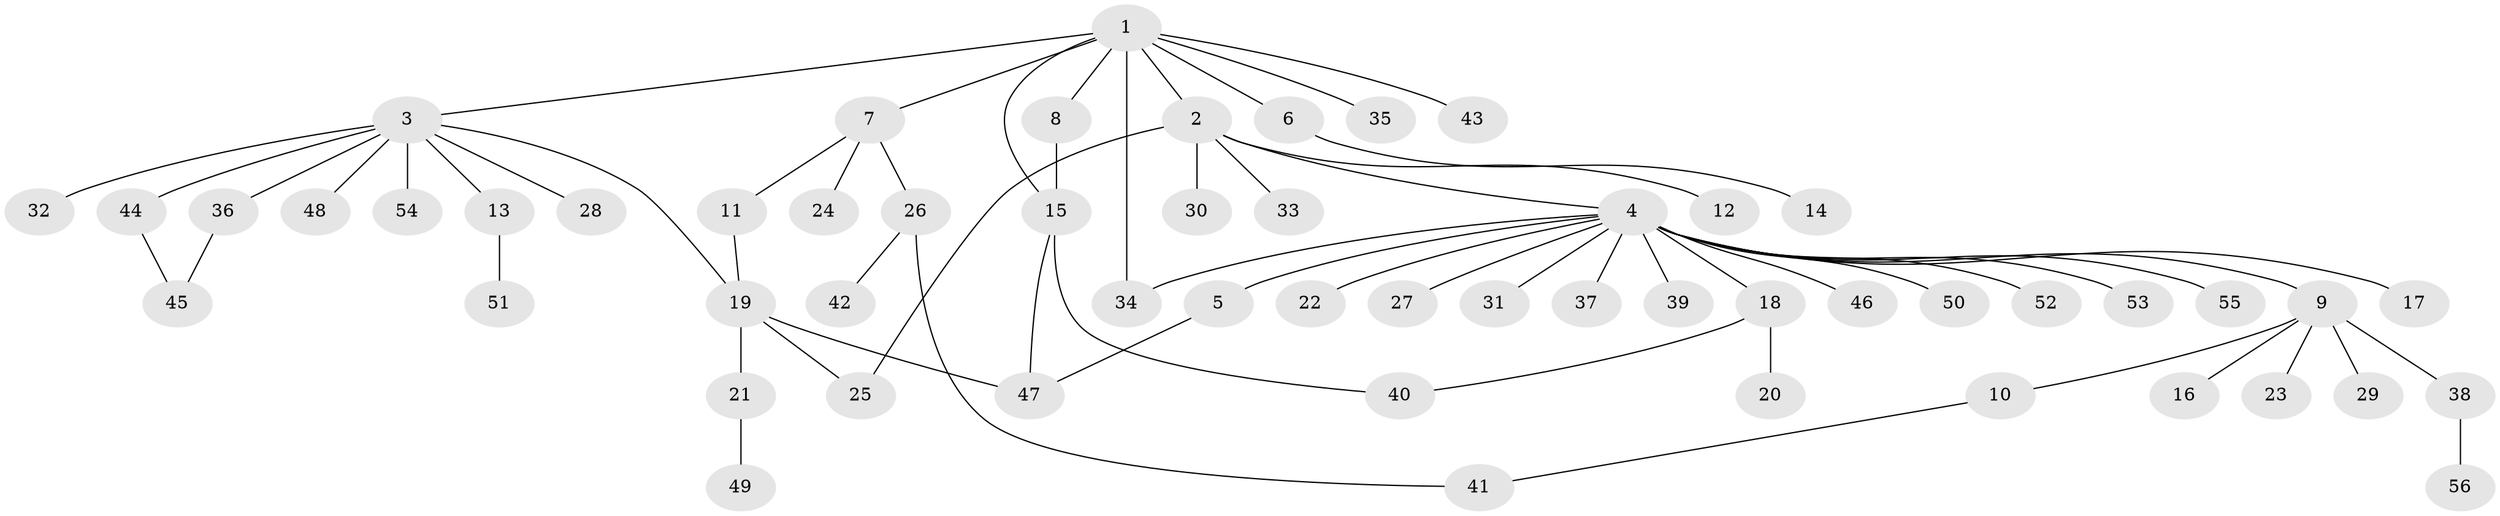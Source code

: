 // coarse degree distribution, {5: 0.05, 1: 0.6, 3: 0.1, 6: 0.025, 2: 0.15, 7: 0.025, 8: 0.025, 15: 0.025}
// Generated by graph-tools (version 1.1) at 2025/36/03/04/25 23:36:40]
// undirected, 56 vertices, 64 edges
graph export_dot {
  node [color=gray90,style=filled];
  1;
  2;
  3;
  4;
  5;
  6;
  7;
  8;
  9;
  10;
  11;
  12;
  13;
  14;
  15;
  16;
  17;
  18;
  19;
  20;
  21;
  22;
  23;
  24;
  25;
  26;
  27;
  28;
  29;
  30;
  31;
  32;
  33;
  34;
  35;
  36;
  37;
  38;
  39;
  40;
  41;
  42;
  43;
  44;
  45;
  46;
  47;
  48;
  49;
  50;
  51;
  52;
  53;
  54;
  55;
  56;
  1 -- 2;
  1 -- 3;
  1 -- 6;
  1 -- 7;
  1 -- 8;
  1 -- 15;
  1 -- 34;
  1 -- 35;
  1 -- 43;
  2 -- 4;
  2 -- 12;
  2 -- 25;
  2 -- 30;
  2 -- 33;
  3 -- 13;
  3 -- 19;
  3 -- 28;
  3 -- 32;
  3 -- 36;
  3 -- 44;
  3 -- 48;
  3 -- 54;
  4 -- 5;
  4 -- 9;
  4 -- 17;
  4 -- 18;
  4 -- 22;
  4 -- 27;
  4 -- 31;
  4 -- 34;
  4 -- 37;
  4 -- 39;
  4 -- 46;
  4 -- 50;
  4 -- 52;
  4 -- 53;
  4 -- 55;
  5 -- 47;
  6 -- 14;
  7 -- 11;
  7 -- 24;
  7 -- 26;
  8 -- 15;
  9 -- 10;
  9 -- 16;
  9 -- 23;
  9 -- 29;
  9 -- 38;
  10 -- 41;
  11 -- 19;
  13 -- 51;
  15 -- 40;
  15 -- 47;
  18 -- 20;
  18 -- 40;
  19 -- 21;
  19 -- 25;
  19 -- 47;
  21 -- 49;
  26 -- 41;
  26 -- 42;
  36 -- 45;
  38 -- 56;
  44 -- 45;
}
